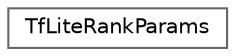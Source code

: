 digraph "Graphical Class Hierarchy"
{
 // LATEX_PDF_SIZE
  bgcolor="transparent";
  edge [fontname=Helvetica,fontsize=10,labelfontname=Helvetica,labelfontsize=10];
  node [fontname=Helvetica,fontsize=10,shape=box,height=0.2,width=0.4];
  rankdir="LR";
  Node0 [id="Node000000",label="TfLiteRankParams",height=0.2,width=0.4,color="grey40", fillcolor="white", style="filled",URL="$struct_tf_lite_rank_params.html",tooltip=" "];
}
